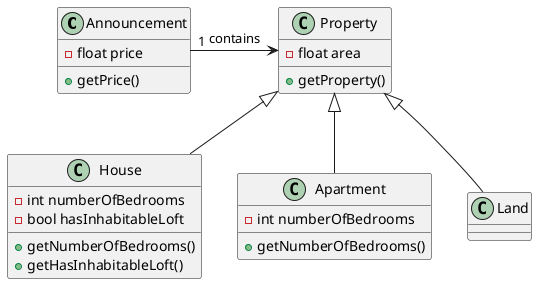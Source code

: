 @startuml
'https://plantuml.com/class-diagram



class Announcement{
-float price
+getPrice()
}

class Property{
-float area
+getProperty()
}
class House{
-int numberOfBedrooms
-bool hasInhabitableLoft
+getNumberOfBedrooms()
+getHasInhabitableLoft()
}
class Apartment{
-int numberOfBedrooms
+getNumberOfBedrooms()
}
class Land{

}

Announcement "1" -> Property: contains

Property <|-- House
Property <|-- Apartment
Property <|-- Land

@enduml